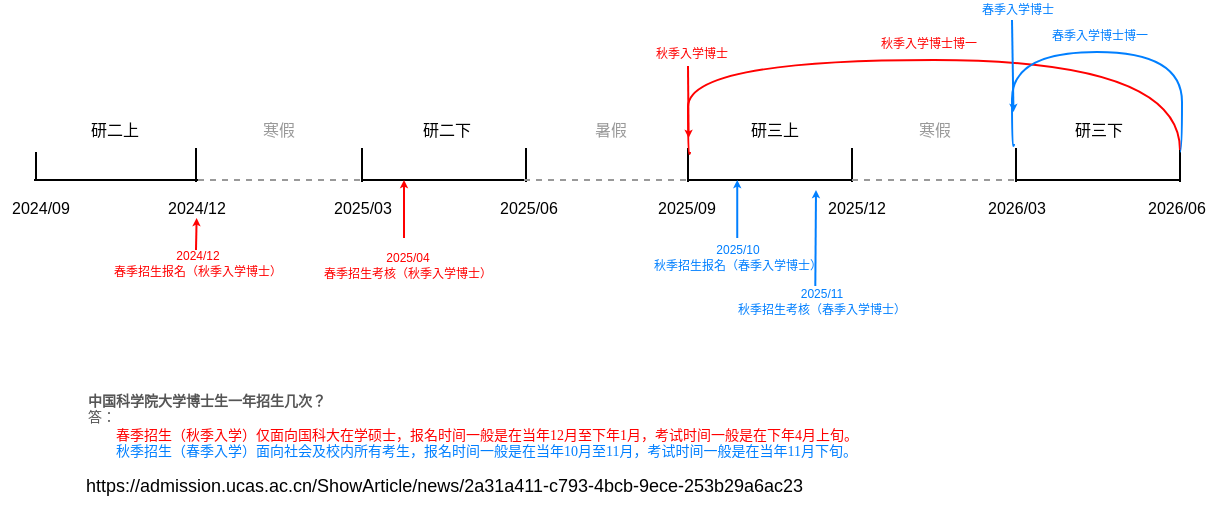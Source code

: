 <mxfile version="24.7.7">
  <diagram name="第 1 页" id="c_dqp6Y1Js3CEISHKBOk">
    <mxGraphModel dx="943" dy="298" grid="0" gridSize="10" guides="1" tooltips="1" connect="1" arrows="1" fold="1" page="0" pageScale="1" pageWidth="827" pageHeight="1169" math="0" shadow="0">
      <root>
        <mxCell id="0" />
        <mxCell id="1" parent="0" />
        <mxCell id="-1gonDbrTuOEEuY6i_R5-2" value="" style="endArrow=none;html=1;rounded=0;" parent="1" edge="1">
          <mxGeometry width="50" height="50" relative="1" as="geometry">
            <mxPoint x="-10" y="396" as="sourcePoint" />
            <mxPoint x="72" y="396" as="targetPoint" />
          </mxGeometry>
        </mxCell>
        <mxCell id="-1gonDbrTuOEEuY6i_R5-3" value="" style="endArrow=none;html=1;rounded=0;" parent="1" edge="1">
          <mxGeometry width="50" height="50" relative="1" as="geometry">
            <mxPoint x="-9" y="396" as="sourcePoint" />
            <mxPoint x="-9" y="382" as="targetPoint" />
          </mxGeometry>
        </mxCell>
        <mxCell id="-1gonDbrTuOEEuY6i_R5-4" value="" style="endArrow=none;html=1;rounded=0;" parent="1" edge="1">
          <mxGeometry width="50" height="50" relative="1" as="geometry">
            <mxPoint x="71" y="397" as="sourcePoint" />
            <mxPoint x="71" y="380" as="targetPoint" />
          </mxGeometry>
        </mxCell>
        <mxCell id="-1gonDbrTuOEEuY6i_R5-5" value="" style="endArrow=none;html=1;rounded=0;dashed=1;fontColor=#999999;strokeColor=#999999;" parent="1" edge="1">
          <mxGeometry width="50" height="50" relative="1" as="geometry">
            <mxPoint x="72" y="396" as="sourcePoint" />
            <mxPoint x="154" y="396" as="targetPoint" />
          </mxGeometry>
        </mxCell>
        <mxCell id="-1gonDbrTuOEEuY6i_R5-6" value="" style="endArrow=none;html=1;rounded=0;" parent="1" edge="1">
          <mxGeometry width="50" height="50" relative="1" as="geometry">
            <mxPoint x="154" y="397" as="sourcePoint" />
            <mxPoint x="154" y="380" as="targetPoint" />
          </mxGeometry>
        </mxCell>
        <mxCell id="-1gonDbrTuOEEuY6i_R5-7" value="" style="endArrow=none;html=1;rounded=0;" parent="1" edge="1">
          <mxGeometry width="50" height="50" relative="1" as="geometry">
            <mxPoint x="154" y="396" as="sourcePoint" />
            <mxPoint x="236" y="396" as="targetPoint" />
          </mxGeometry>
        </mxCell>
        <mxCell id="-1gonDbrTuOEEuY6i_R5-8" value="" style="endArrow=none;html=1;rounded=0;" parent="1" edge="1">
          <mxGeometry width="50" height="50" relative="1" as="geometry">
            <mxPoint x="236" y="397" as="sourcePoint" />
            <mxPoint x="236" y="380" as="targetPoint" />
          </mxGeometry>
        </mxCell>
        <mxCell id="-1gonDbrTuOEEuY6i_R5-9" value="" style="endArrow=none;html=1;rounded=0;dashed=1;strokeColor=#999999;" parent="1" edge="1">
          <mxGeometry width="50" height="50" relative="1" as="geometry">
            <mxPoint x="235" y="396" as="sourcePoint" />
            <mxPoint x="317" y="396" as="targetPoint" />
          </mxGeometry>
        </mxCell>
        <mxCell id="-1gonDbrTuOEEuY6i_R5-10" value="" style="endArrow=none;html=1;rounded=0;" parent="1" edge="1">
          <mxGeometry width="50" height="50" relative="1" as="geometry">
            <mxPoint x="317" y="397" as="sourcePoint" />
            <mxPoint x="317" y="380" as="targetPoint" />
          </mxGeometry>
        </mxCell>
        <mxCell id="-1gonDbrTuOEEuY6i_R5-11" value="" style="endArrow=none;html=1;rounded=0;" parent="1" edge="1">
          <mxGeometry width="50" height="50" relative="1" as="geometry">
            <mxPoint x="317" y="396" as="sourcePoint" />
            <mxPoint x="399" y="396" as="targetPoint" />
          </mxGeometry>
        </mxCell>
        <mxCell id="-1gonDbrTuOEEuY6i_R5-12" value="" style="endArrow=none;html=1;rounded=0;" parent="1" edge="1">
          <mxGeometry width="50" height="50" relative="1" as="geometry">
            <mxPoint x="399" y="397" as="sourcePoint" />
            <mxPoint x="399" y="380" as="targetPoint" />
          </mxGeometry>
        </mxCell>
        <mxCell id="-1gonDbrTuOEEuY6i_R5-13" value="" style="endArrow=none;html=1;rounded=0;dashed=1;strokeColor=#999999;" parent="1" edge="1">
          <mxGeometry width="50" height="50" relative="1" as="geometry">
            <mxPoint x="399" y="396" as="sourcePoint" />
            <mxPoint x="481" y="396" as="targetPoint" />
          </mxGeometry>
        </mxCell>
        <mxCell id="-1gonDbrTuOEEuY6i_R5-14" value="" style="endArrow=none;html=1;rounded=0;" parent="1" edge="1">
          <mxGeometry width="50" height="50" relative="1" as="geometry">
            <mxPoint x="481" y="397" as="sourcePoint" />
            <mxPoint x="481" y="380" as="targetPoint" />
          </mxGeometry>
        </mxCell>
        <mxCell id="-1gonDbrTuOEEuY6i_R5-15" value="2024/09" style="text;html=1;align=center;verticalAlign=middle;whiteSpace=wrap;rounded=0;fontSize=8;" parent="1" vertex="1">
          <mxGeometry x="-27" y="401" width="41" height="18" as="geometry" />
        </mxCell>
        <mxCell id="-1gonDbrTuOEEuY6i_R5-18" value="2024/12" style="text;html=1;align=center;verticalAlign=middle;whiteSpace=wrap;rounded=0;fontSize=8;" parent="1" vertex="1">
          <mxGeometry x="51" y="401" width="41" height="18" as="geometry" />
        </mxCell>
        <mxCell id="-1gonDbrTuOEEuY6i_R5-19" value="2025/03" style="text;html=1;align=center;verticalAlign=middle;whiteSpace=wrap;rounded=0;fontSize=8;" parent="1" vertex="1">
          <mxGeometry x="139" y="401" width="31" height="18" as="geometry" />
        </mxCell>
        <mxCell id="-1gonDbrTuOEEuY6i_R5-20" value="2025/06" style="text;html=1;align=center;verticalAlign=middle;whiteSpace=wrap;rounded=0;fontSize=8;" parent="1" vertex="1">
          <mxGeometry x="217" y="401" width="41" height="18" as="geometry" />
        </mxCell>
        <mxCell id="-1gonDbrTuOEEuY6i_R5-21" value="2025/09" style="text;html=1;align=center;verticalAlign=middle;whiteSpace=wrap;rounded=0;fontSize=8;" parent="1" vertex="1">
          <mxGeometry x="296" y="401" width="41" height="18" as="geometry" />
        </mxCell>
        <mxCell id="-1gonDbrTuOEEuY6i_R5-22" value="寒假" style="text;html=1;align=center;verticalAlign=middle;whiteSpace=wrap;rounded=0;fontSize=8;fontColor=#999999;" parent="1" vertex="1">
          <mxGeometry x="92" y="362" width="41" height="18" as="geometry" />
        </mxCell>
        <mxCell id="-1gonDbrTuOEEuY6i_R5-23" value="研二上" style="text;html=1;align=center;verticalAlign=middle;whiteSpace=wrap;rounded=0;fontSize=8;" parent="1" vertex="1">
          <mxGeometry x="10" y="362" width="41" height="18" as="geometry" />
        </mxCell>
        <mxCell id="-1gonDbrTuOEEuY6i_R5-24" value="研二下" style="text;html=1;align=center;verticalAlign=middle;whiteSpace=wrap;rounded=0;fontSize=8;" parent="1" vertex="1">
          <mxGeometry x="176" y="362" width="41" height="18" as="geometry" />
        </mxCell>
        <mxCell id="-1gonDbrTuOEEuY6i_R5-25" value="暑假" style="text;html=1;align=center;verticalAlign=middle;whiteSpace=wrap;rounded=0;fontSize=8;fontColor=#999999;" parent="1" vertex="1">
          <mxGeometry x="258" y="362" width="41" height="18" as="geometry" />
        </mxCell>
        <mxCell id="-1gonDbrTuOEEuY6i_R5-26" value="研三上" style="text;html=1;align=center;verticalAlign=middle;whiteSpace=wrap;rounded=0;fontSize=8;" parent="1" vertex="1">
          <mxGeometry x="340" y="362" width="41" height="18" as="geometry" />
        </mxCell>
        <mxCell id="-1gonDbrTuOEEuY6i_R5-27" value="2025/12" style="text;html=1;align=center;verticalAlign=middle;whiteSpace=wrap;rounded=0;fontSize=8;" parent="1" vertex="1">
          <mxGeometry x="381" y="401" width="41" height="18" as="geometry" />
        </mxCell>
        <mxCell id="-1gonDbrTuOEEuY6i_R5-28" value="2026/03" style="text;html=1;align=center;verticalAlign=middle;whiteSpace=wrap;rounded=0;fontSize=8;" parent="1" vertex="1">
          <mxGeometry x="461" y="401" width="41" height="18" as="geometry" />
        </mxCell>
        <mxCell id="-1gonDbrTuOEEuY6i_R5-29" value="寒假" style="text;html=1;align=center;verticalAlign=middle;whiteSpace=wrap;rounded=0;fontSize=8;fontColor=#999999;" parent="1" vertex="1">
          <mxGeometry x="420" y="362" width="41" height="18" as="geometry" />
        </mxCell>
        <mxCell id="-1gonDbrTuOEEuY6i_R5-30" value="" style="endArrow=none;html=1;rounded=0;" parent="1" edge="1">
          <mxGeometry width="50" height="50" relative="1" as="geometry">
            <mxPoint x="481" y="396" as="sourcePoint" />
            <mxPoint x="563" y="396" as="targetPoint" />
          </mxGeometry>
        </mxCell>
        <mxCell id="-1gonDbrTuOEEuY6i_R5-31" value="" style="endArrow=none;html=1;rounded=0;" parent="1" edge="1">
          <mxGeometry width="50" height="50" relative="1" as="geometry">
            <mxPoint x="563" y="397" as="sourcePoint" />
            <mxPoint x="563" y="380" as="targetPoint" />
          </mxGeometry>
        </mxCell>
        <mxCell id="-1gonDbrTuOEEuY6i_R5-32" value="2026/06" style="text;html=1;align=center;verticalAlign=middle;whiteSpace=wrap;rounded=0;fontSize=8;" parent="1" vertex="1">
          <mxGeometry x="541" y="401" width="41" height="18" as="geometry" />
        </mxCell>
        <mxCell id="-1gonDbrTuOEEuY6i_R5-33" value="研三下" style="text;html=1;align=center;verticalAlign=middle;whiteSpace=wrap;rounded=0;fontSize=8;" parent="1" vertex="1">
          <mxGeometry x="502" y="362" width="41" height="18" as="geometry" />
        </mxCell>
        <mxCell id="-1gonDbrTuOEEuY6i_R5-34" value="" style="endArrow=classic;html=1;rounded=0;fontSize=9;strokeWidth=1;endSize=1;startSize=5;fontColor=#FF0000;strokeColor=#FF0000;" parent="1" edge="1">
          <mxGeometry width="50" height="50" relative="1" as="geometry">
            <mxPoint x="175" y="425" as="sourcePoint" />
            <mxPoint x="175" y="396" as="targetPoint" />
          </mxGeometry>
        </mxCell>
        <mxCell id="-1gonDbrTuOEEuY6i_R5-39" value="" style="endArrow=none;html=1;rounded=0;edgeStyle=orthogonalEdgeStyle;curved=1;fontColor=#FF0000;strokeColor=#FF0000;" parent="1" edge="1">
          <mxGeometry width="50" height="50" relative="1" as="geometry">
            <mxPoint x="318" y="382" as="sourcePoint" />
            <mxPoint x="563" y="381" as="targetPoint" />
            <Array as="points">
              <mxPoint x="317" y="383" />
              <mxPoint x="317" y="336" />
              <mxPoint x="563" y="336" />
            </Array>
          </mxGeometry>
        </mxCell>
        <mxCell id="-1gonDbrTuOEEuY6i_R5-40" value="秋季入学博士" style="text;html=1;align=center;verticalAlign=middle;whiteSpace=wrap;rounded=0;fontSize=6;fontColor=#FF0000;" parent="1" vertex="1">
          <mxGeometry x="296" y="328" width="46" height="9" as="geometry" />
        </mxCell>
        <mxCell id="-1gonDbrTuOEEuY6i_R5-42" value="&lt;font color=&quot;#ff0000&quot; style=&quot;font-size: 6px;&quot;&gt;2025/04&lt;br&gt;春季招生考核（秋季入学博士）&lt;br&gt;&lt;/font&gt;" style="text;html=1;align=center;verticalAlign=middle;whiteSpace=wrap;rounded=0;fontSize=6;" parent="1" vertex="1">
          <mxGeometry x="133" y="429" width="88" height="20" as="geometry" />
        </mxCell>
        <mxCell id="-1gonDbrTuOEEuY6i_R5-43" value="&lt;p style=&quot;margin: 0cm 0cm 0pt; text-indent: 28px; color: rgb(85, 85, 85); font-family: 宋体; font-style: normal; font-variant-ligatures: normal; font-variant-caps: normal; font-weight: 400; letter-spacing: normal; orphans: 2; text-align: start; text-transform: none; widows: 2; word-spacing: 0px; -webkit-text-stroke-width: 0px; white-space: normal; background-color: rgb(255, 255, 255); text-decoration-thickness: initial; text-decoration-style: initial; text-decoration-color: initial; font-size: 7px;&quot; class=&quot;MsoNormal&quot;&gt;&lt;b style=&quot;font-size: 7px;&quot;&gt;&lt;span style=&quot;font-family: 仿宋_GB2312; font-size: 7px;&quot;&gt;&lt;font style=&quot;font-size: 7px;&quot;&gt;中国科学院大学博士生一年招生几次？&lt;span lang=&quot;EN-US&quot; style=&quot;font-size: 7px;&quot;&gt;&lt;/span&gt;&lt;/font&gt;&lt;/span&gt;&lt;/b&gt;&lt;/p&gt;&lt;p style=&quot;margin: 0cm 0cm 0pt; text-indent: 28px; font-family: 宋体; font-style: normal; font-variant-ligatures: normal; font-variant-caps: normal; font-weight: 400; letter-spacing: normal; orphans: 2; text-align: start; text-transform: none; widows: 2; word-spacing: 0px; -webkit-text-stroke-width: 0px; white-space: normal; background-color: rgb(255, 255, 255); text-decoration-thickness: initial; text-decoration-style: initial; text-decoration-color: initial; font-size: 7px;&quot; class=&quot;MsoNormal&quot;&gt;&lt;font style=&quot;font-size: 7px;&quot;&gt;&lt;span style=&quot;font-family: 仿宋_GB2312; font-size: 7px;&quot;&gt;&lt;font color=&quot;#555555&quot;&gt;答：&lt;/font&gt;&lt;/span&gt;&lt;/font&gt;&lt;/p&gt;&lt;p style=&quot;margin: 0cm 0cm 0pt; text-indent: 28px; font-family: 宋体; font-style: normal; font-variant-ligatures: normal; font-variant-caps: normal; font-weight: 400; letter-spacing: normal; orphans: 2; text-align: start; text-transform: none; widows: 2; word-spacing: 0px; -webkit-text-stroke-width: 0px; white-space: normal; background-color: rgb(255, 255, 255); text-decoration-thickness: initial; text-decoration-style: initial; text-decoration-color: initial; font-size: 7px;&quot; class=&quot;MsoNormal&quot;&gt;&lt;font style=&quot;font-size: 7px;&quot;&gt;&lt;span style=&quot;font-family: 仿宋_GB2312; font-size: 7px;&quot;&gt;&lt;font color=&quot;#ff0000&quot;&gt;&lt;span style=&quot;white-space: pre;&quot;&gt;&#x9;&lt;/span&gt;春季招生&lt;/font&gt;&lt;/span&gt;&lt;/font&gt;&lt;font color=&quot;#ff0000&quot;&gt;&lt;span style=&quot;background-color: initial; font-family: 仿宋_GB2312;&quot;&gt;（&lt;/span&gt;&lt;span style=&quot;background-color: initial; font-family: 仿宋_GB2312;&quot;&gt;秋季入学&lt;/span&gt;&lt;span style=&quot;background-color: initial; font-family: 仿宋_GB2312;&quot;&gt;）&lt;/span&gt;&lt;span style=&quot;font-family: 仿宋_GB2312;&quot;&gt;仅面向国科大在学硕士，&lt;/span&gt;&lt;span style=&quot;background-color: initial; font-family: 仿宋_GB2312;&quot;&gt;报名时间一般是在当年&lt;/span&gt;&lt;span style=&quot;background-color: initial; font-family: 仿宋_GB2312;&quot; lang=&quot;EN-US&quot;&gt;12&lt;/span&gt;&lt;span style=&quot;background-color: initial; font-family: 仿宋_GB2312;&quot;&gt;月至下年&lt;/span&gt;&lt;span style=&quot;background-color: initial; font-family: 仿宋_GB2312;&quot; lang=&quot;EN-US&quot;&gt;1&lt;/span&gt;&lt;span style=&quot;background-color: initial; font-family: 仿宋_GB2312;&quot;&gt;月，&lt;/span&gt;&lt;span style=&quot;background-color: initial; font-family: 仿宋_GB2312; text-indent: 37.333px;&quot;&gt;考试时间一般是在下年&lt;/span&gt;&lt;span style=&quot;background-color: initial; font-family: 仿宋_GB2312; text-indent: 37.333px;&quot; lang=&quot;EN-US&quot;&gt;4&lt;/span&gt;&lt;span style=&quot;background-color: initial; font-family: 仿宋_GB2312; text-indent: 37.333px;&quot;&gt;月上旬。&lt;/span&gt;&lt;/font&gt;&lt;/p&gt;&lt;p style=&quot;margin: 0cm 0cm 0pt; text-indent: 28px; font-family: 宋体; font-style: normal; font-variant-ligatures: normal; font-variant-caps: normal; font-weight: 400; letter-spacing: normal; orphans: 2; text-align: start; text-transform: none; widows: 2; word-spacing: 0px; -webkit-text-stroke-width: 0px; white-space: normal; background-color: rgb(255, 255, 255); text-decoration-thickness: initial; text-decoration-style: initial; text-decoration-color: initial; font-size: 7px;&quot; class=&quot;MsoNormal&quot;&gt;&lt;font style=&quot;font-size: 7px;&quot;&gt;&lt;span style=&quot;font-family: 仿宋_GB2312; font-size: 7px;&quot;&gt;&lt;span style=&quot;color: rgb(85, 85, 85); white-space: pre;&quot;&gt;&#x9;&lt;/span&gt;&lt;font color=&quot;#007fff&quot;&gt;秋季招生（春季入学）面向社会及校内所有考生，&lt;/font&gt;&lt;/span&gt;&lt;/font&gt;&lt;font color=&quot;#007fff&quot;&gt;&lt;font style=&quot;background-color: initial;&quot;&gt;&lt;span style=&quot;font-family: 仿宋_GB2312;&quot;&gt;报名时间一般是在当年&lt;span lang=&quot;EN-US&quot;&gt;10&lt;/span&gt;月至&lt;span lang=&quot;EN-US&quot;&gt;11&lt;/span&gt;月，&lt;/span&gt;&lt;/font&gt;&lt;span style=&quot;background-color: initial; font-family: 仿宋_GB2312; text-indent: 37.333px;&quot;&gt;考试时间一般是在当年&lt;/span&gt;&lt;span style=&quot;background-color: initial; font-family: 仿宋_GB2312; text-indent: 37.333px;&quot; lang=&quot;EN-US&quot;&gt;11&lt;/span&gt;&lt;span style=&quot;background-color: initial; font-family: 仿宋_GB2312; text-indent: 37.333px;&quot;&gt;月下旬&lt;/span&gt;&lt;span style=&quot;font-family: 仿宋_GB2312;&quot;&gt;。&lt;/span&gt;&lt;/font&gt;&lt;/p&gt;" style="text;whiteSpace=wrap;html=1;fontSize=7;" parent="1" vertex="1">
          <mxGeometry x="-13" y="496" width="422" height="34" as="geometry" />
        </mxCell>
        <mxCell id="-1gonDbrTuOEEuY6i_R5-46" value="" style="endArrow=classic;html=1;rounded=0;fontSize=9;strokeWidth=1;endSize=1;startSize=5;fontColor=#FF0000;strokeColor=#FF0000;" parent="1" edge="1">
          <mxGeometry width="50" height="50" relative="1" as="geometry">
            <mxPoint x="317" y="339" as="sourcePoint" />
            <mxPoint x="317.31" y="375" as="targetPoint" />
          </mxGeometry>
        </mxCell>
        <mxCell id="-1gonDbrTuOEEuY6i_R5-47" value="秋季入学博士博一" style="text;html=1;align=center;verticalAlign=middle;whiteSpace=wrap;rounded=0;fontSize=6;fontColor=#FF0000;" parent="1" vertex="1">
          <mxGeometry x="412" y="323" width="51" height="9" as="geometry" />
        </mxCell>
        <mxCell id="-1gonDbrTuOEEuY6i_R5-48" value="" style="endArrow=classic;html=1;rounded=0;fontSize=9;strokeWidth=1;endSize=1;startSize=5;fontColor=#FF0000;strokeColor=#FF0000;" parent="1" edge="1">
          <mxGeometry width="50" height="50" relative="1" as="geometry">
            <mxPoint x="71" y="431" as="sourcePoint" />
            <mxPoint x="71.31" y="415" as="targetPoint" />
          </mxGeometry>
        </mxCell>
        <mxCell id="-1gonDbrTuOEEuY6i_R5-49" value="&lt;font color=&quot;#ff0000&quot; style=&quot;font-size: 6px;&quot;&gt;2024/12&lt;br&gt;春季招生报名（秋季入学博士）&lt;br&gt;&lt;/font&gt;" style="text;html=1;align=center;verticalAlign=middle;whiteSpace=wrap;rounded=0;fontSize=6;" parent="1" vertex="1">
          <mxGeometry x="27.5" y="427" width="88" height="22" as="geometry" />
        </mxCell>
        <mxCell id="-1gonDbrTuOEEuY6i_R5-50" value="" style="endArrow=classic;html=1;rounded=0;fontSize=9;strokeWidth=1;endSize=1;startSize=5;fontColor=#FF0000;strokeColor=#007FFF;" parent="1" edge="1">
          <mxGeometry width="50" height="50" relative="1" as="geometry">
            <mxPoint x="341.62" y="425" as="sourcePoint" />
            <mxPoint x="341.62" y="396" as="targetPoint" />
          </mxGeometry>
        </mxCell>
        <mxCell id="-1gonDbrTuOEEuY6i_R5-51" value="&lt;font style=&quot;font-size: 6px;&quot;&gt;2025/10&lt;br&gt;秋季招生报名（春季入学博士）&lt;br&gt;&lt;/font&gt;" style="text;html=1;align=center;verticalAlign=middle;whiteSpace=wrap;rounded=0;fontSize=6;fontColor=#007FFF;" parent="1" vertex="1">
          <mxGeometry x="299" y="424" width="86" height="22" as="geometry" />
        </mxCell>
        <mxCell id="-1gonDbrTuOEEuY6i_R5-52" value="&lt;font style=&quot;font-size: 6px;&quot;&gt;2025/11&lt;br&gt;秋季招生考核（春季入学博士）&lt;br&gt;&lt;/font&gt;" style="text;html=1;align=center;verticalAlign=middle;whiteSpace=wrap;rounded=0;fontSize=6;fontColor=#007FFF;" parent="1" vertex="1">
          <mxGeometry x="340" y="446" width="88" height="22" as="geometry" />
        </mxCell>
        <mxCell id="-1gonDbrTuOEEuY6i_R5-53" value="" style="endArrow=classic;html=1;rounded=0;fontSize=9;strokeWidth=1;endSize=1;startSize=5;fontColor=#FF0000;strokeColor=#007FFF;exitX=0.462;exitY=0.138;exitDx=0;exitDy=0;exitPerimeter=0;" parent="1" source="-1gonDbrTuOEEuY6i_R5-52" edge="1">
          <mxGeometry width="50" height="50" relative="1" as="geometry">
            <mxPoint x="381" y="430" as="sourcePoint" />
            <mxPoint x="381" y="401" as="targetPoint" />
          </mxGeometry>
        </mxCell>
        <mxCell id="-1gonDbrTuOEEuY6i_R5-54" value="春季入学博士" style="text;html=1;align=center;verticalAlign=middle;whiteSpace=wrap;rounded=0;fontSize=6;fontColor=#007FFF;" parent="1" vertex="1">
          <mxGeometry x="458.5" y="306" width="46" height="9" as="geometry" />
        </mxCell>
        <mxCell id="-1gonDbrTuOEEuY6i_R5-55" value="" style="endArrow=classic;html=1;rounded=0;fontSize=9;strokeWidth=1;endSize=1;startSize=5;fontColor=#007FFF;strokeColor=#007FFF;" parent="1" edge="1">
          <mxGeometry width="50" height="50" relative="1" as="geometry">
            <mxPoint x="479" y="316" as="sourcePoint" />
            <mxPoint x="479.74" y="362" as="targetPoint" />
          </mxGeometry>
        </mxCell>
        <mxCell id="-1gonDbrTuOEEuY6i_R5-58" value="春季入学博士博一" style="text;html=1;align=center;verticalAlign=middle;whiteSpace=wrap;rounded=0;fontSize=6;fontColor=#007FFF;" parent="1" vertex="1">
          <mxGeometry x="497.75" y="319" width="49.5" height="9" as="geometry" />
        </mxCell>
        <UserObject label="https://admission.ucas.ac.cn/ShowArticle/news/2a31a411-c793-4bcb-9ece-253b29a6ac23" id="-Ibl-4fS6KoxiIolIUSi-1">
          <mxCell style="text;whiteSpace=wrap;fontSize=9;" vertex="1" parent="1">
            <mxGeometry x="14" y="537" width="368" height="22" as="geometry" />
          </mxCell>
        </UserObject>
        <mxCell id="-Ibl-4fS6KoxiIolIUSi-3" value="" style="endArrow=none;html=1;rounded=0;edgeStyle=orthogonalEdgeStyle;curved=1;fontColor=#FF0000;strokeColor=#007FFF;" edge="1" parent="1">
          <mxGeometry width="50" height="50" relative="1" as="geometry">
            <mxPoint x="479.99" y="378" as="sourcePoint" />
            <mxPoint x="563" y="382" as="targetPoint" />
            <Array as="points">
              <mxPoint x="479" y="379" />
              <mxPoint x="479" y="332" />
              <mxPoint x="564" y="332" />
              <mxPoint x="564" y="382" />
            </Array>
          </mxGeometry>
        </mxCell>
      </root>
    </mxGraphModel>
  </diagram>
</mxfile>
